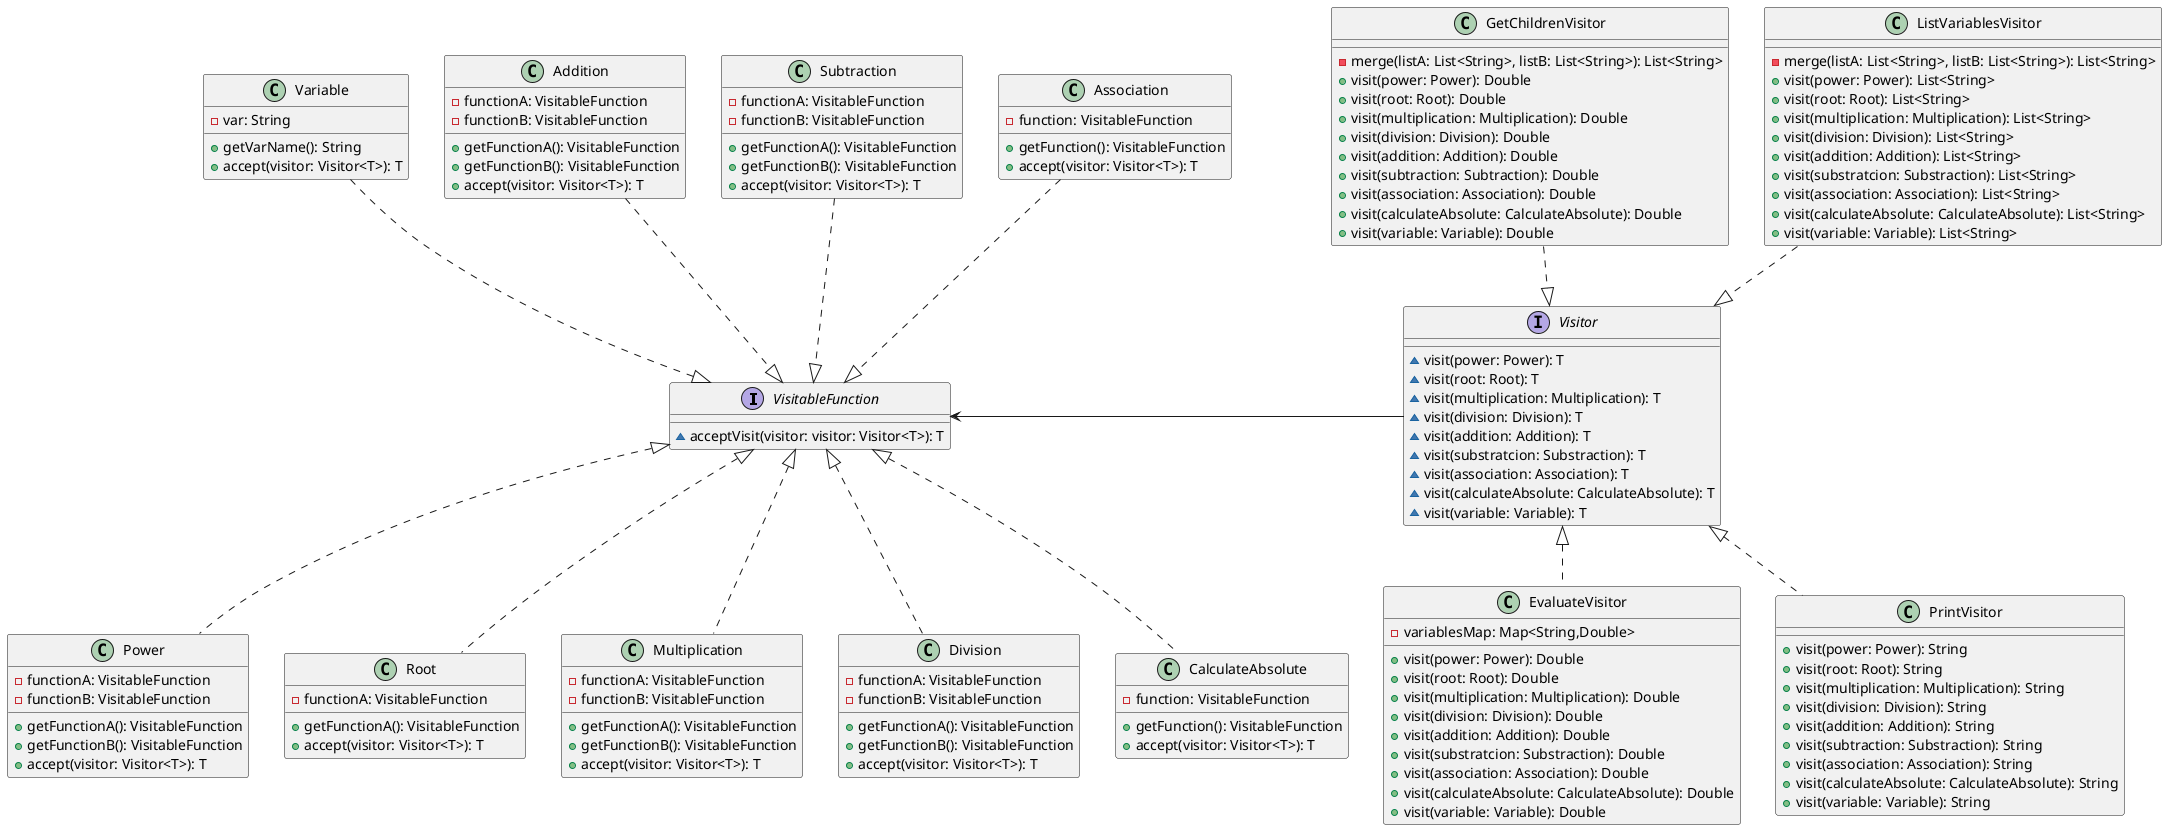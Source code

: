 @startuml
'https://plantuml.com/sequence-diagram

interface VisitableFunction{
    ~ acceptVisit(visitor: visitor: Visitor<T>): T
}

class Variable{
    -var: String
    +getVarName(): String
    +accept(visitor: Visitor<T>): T
}

class Power{
    -functionA: VisitableFunction
    -functionB: VisitableFunction
    +getFunctionA(): VisitableFunction
    +getFunctionB(): VisitableFunction
    +accept(visitor: Visitor<T>): T
}

class Root{
    -functionA: VisitableFunction
    +getFunctionA(): VisitableFunction
    +accept(visitor: Visitor<T>): T
}

class Multiplication{
    -functionA: VisitableFunction
    -functionB: VisitableFunction
    +getFunctionA(): VisitableFunction
    +getFunctionB(): VisitableFunction
    +accept(visitor: Visitor<T>): T
}

class Division{
    -functionA: VisitableFunction
    -functionB: VisitableFunction
    +getFunctionA(): VisitableFunction
    +getFunctionB(): VisitableFunction
    +accept(visitor: Visitor<T>): T
}

class Addition{
    -functionA: VisitableFunction
    -functionB: VisitableFunction
    +getFunctionA(): VisitableFunction
    +getFunctionB(): VisitableFunction
    +accept(visitor: Visitor<T>): T
}

class Subtraction{
    -functionA: VisitableFunction
    -functionB: VisitableFunction
    +getFunctionA(): VisitableFunction
    +getFunctionB(): VisitableFunction
    +accept(visitor: Visitor<T>): T
}

class CalculateAbsolute{
    -function: VisitableFunction
    +getFunction(): VisitableFunction
    +accept(visitor: Visitor<T>): T
}

class Association{
    -function: VisitableFunction
    +getFunction(): VisitableFunction
    +accept(visitor: Visitor<T>): T
}

interface Visitor{
    ~visit(power: Power): T
    ~visit(root: Root): T
    ~visit(multiplication: Multiplication): T
    ~visit(division: Division): T
    ~visit(addition: Addition): T
    ~visit(substratcion: Substraction): T
    ~visit(association: Association): T
    ~visit(calculateAbsolute: CalculateAbsolute): T
    ~visit(variable: Variable): T
}

class EvaluateVisitor{
    - variablesMap: Map<String,Double>
    + visit(power: Power): Double
    + visit(root: Root): Double
    + visit(multiplication: Multiplication): Double
    + visit(division: Division): Double
    + visit(addition: Addition): Double
    + visit(substratcion: Substraction): Double
    + visit(association: Association): Double
    + visit(calculateAbsolute: CalculateAbsolute): Double
    + visit(variable: Variable): Double
}

class GetChildrenVisitor{
    - merge(listA: List<String>, listB: List<String>): List<String>
    + visit(power: Power): Double
    + visit(root: Root): Double
    + visit(multiplication: Multiplication): Double
    + visit(division: Division): Double
    + visit(addition: Addition): Double
    + visit(subtraction: Subtraction): Double
    + visit(association: Association): Double
    + visit(calculateAbsolute: CalculateAbsolute): Double
    + visit(variable: Variable): Double
}

class PrintVisitor{
        + visit(power: Power): String
        + visit(root: Root): String
        + visit(multiplication: Multiplication): String
        + visit(division: Division): String
        + visit(addition: Addition): String
        + visit(subtraction: Substraction): String
        + visit(association: Association): String
        + visit(calculateAbsolute: CalculateAbsolute): String
        + visit(variable: Variable): String
}


class ListVariablesVisitor{
    - merge(listA: List<String>, listB: List<String>): List<String>
    + visit(power: Power): List<String>
    + visit(root: Root): List<String>
    + visit(multiplication: Multiplication): List<String>
    + visit(division: Division): List<String>
    + visit(addition: Addition): List<String>
    + visit(substratcion: Substraction): List<String>
    + visit(association: Association): List<String>
    + visit(calculateAbsolute: CalculateAbsolute): List<String>
    + visit(variable: Variable): List<String>
}

CalculateAbsolute .u.|> VisitableFunction
Power .u.|> VisitableFunction
Root .u.|> VisitableFunction
Multiplication .u.|> VisitableFunction
Division .u.|> VisitableFunction
Addition ..|> VisitableFunction
Subtraction ..|> VisitableFunction
Variable ..|> VisitableFunction
Association ..|> VisitableFunction

EvaluateVisitor .u.|> Visitor
PrintVisitor .u.|> Visitor
GetChildrenVisitor ..|> Visitor
ListVariablesVisitor ..|> Visitor

Visitor --l--> VisitableFunction

@enduml